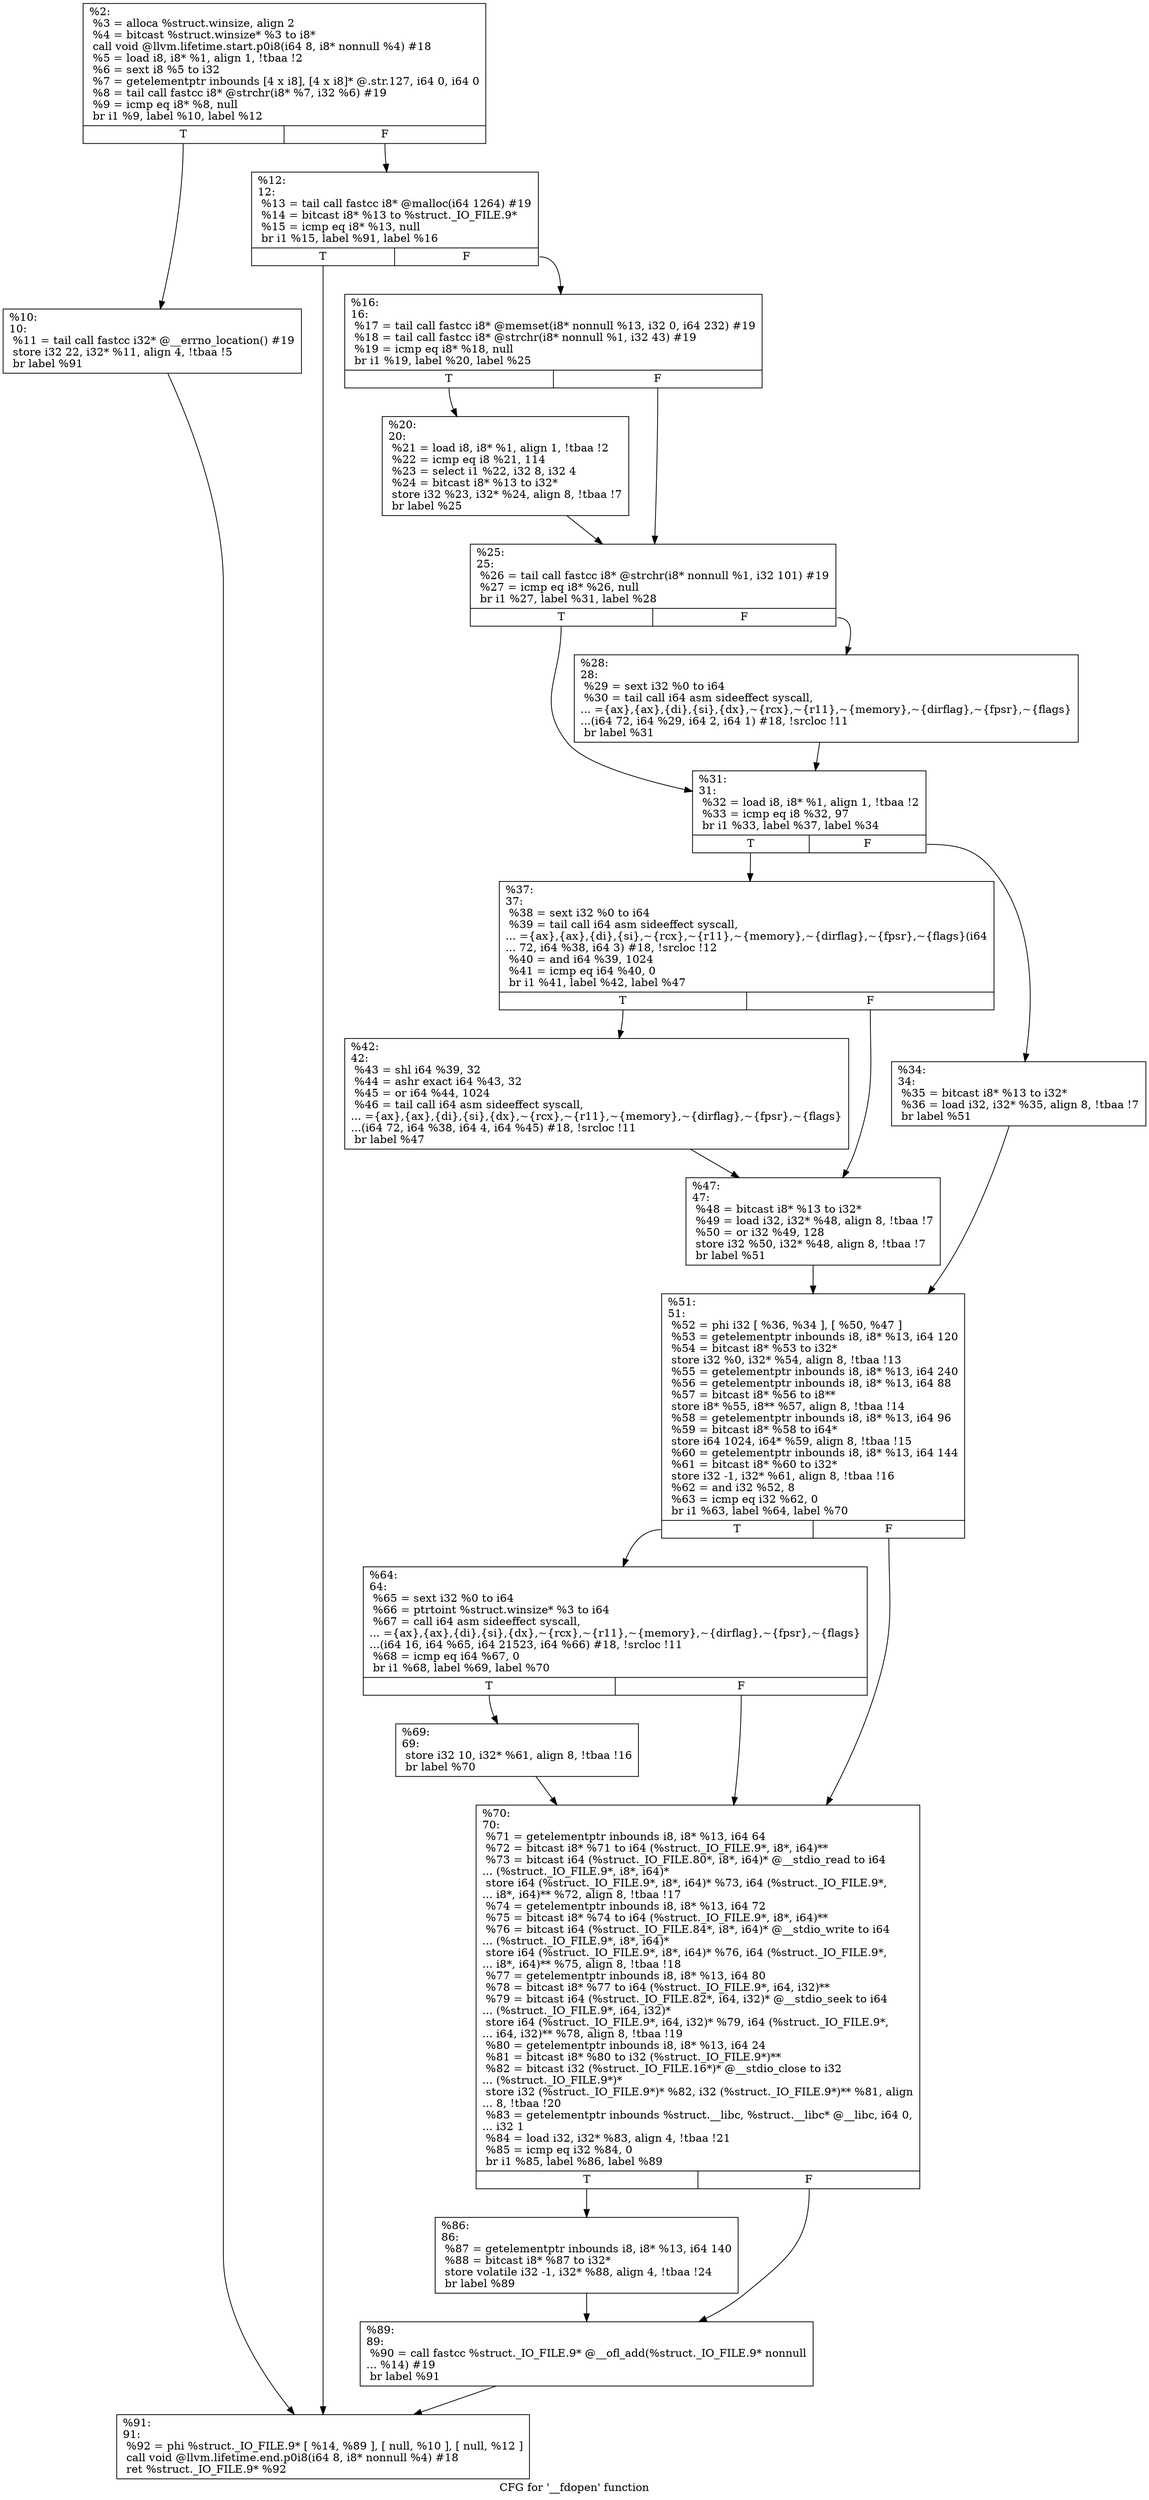 digraph "CFG for '__fdopen' function" {
	label="CFG for '__fdopen' function";

	Node0x2045c60 [shape=record,label="{%2:\l  %3 = alloca %struct.winsize, align 2\l  %4 = bitcast %struct.winsize* %3 to i8*\l  call void @llvm.lifetime.start.p0i8(i64 8, i8* nonnull %4) #18\l  %5 = load i8, i8* %1, align 1, !tbaa !2\l  %6 = sext i8 %5 to i32\l  %7 = getelementptr inbounds [4 x i8], [4 x i8]* @.str.127, i64 0, i64 0\l  %8 = tail call fastcc i8* @strchr(i8* %7, i32 %6) #19\l  %9 = icmp eq i8* %8, null\l  br i1 %9, label %10, label %12\l|{<s0>T|<s1>F}}"];
	Node0x2045c60:s0 -> Node0x2045cb0;
	Node0x2045c60:s1 -> Node0x2045d00;
	Node0x2045cb0 [shape=record,label="{%10:\l10:                                               \l  %11 = tail call fastcc i32* @__errno_location() #19\l  store i32 22, i32* %11, align 4, !tbaa !5\l  br label %91\l}"];
	Node0x2045cb0 -> Node0x2046200;
	Node0x2045d00 [shape=record,label="{%12:\l12:                                               \l  %13 = tail call fastcc i8* @malloc(i64 1264) #19\l  %14 = bitcast i8* %13 to %struct._IO_FILE.9*\l  %15 = icmp eq i8* %13, null\l  br i1 %15, label %91, label %16\l|{<s0>T|<s1>F}}"];
	Node0x2045d00:s0 -> Node0x2046200;
	Node0x2045d00:s1 -> Node0x2045d50;
	Node0x2045d50 [shape=record,label="{%16:\l16:                                               \l  %17 = tail call fastcc i8* @memset(i8* nonnull %13, i32 0, i64 232) #19\l  %18 = tail call fastcc i8* @strchr(i8* nonnull %1, i32 43) #19\l  %19 = icmp eq i8* %18, null\l  br i1 %19, label %20, label %25\l|{<s0>T|<s1>F}}"];
	Node0x2045d50:s0 -> Node0x2045da0;
	Node0x2045d50:s1 -> Node0x2045df0;
	Node0x2045da0 [shape=record,label="{%20:\l20:                                               \l  %21 = load i8, i8* %1, align 1, !tbaa !2\l  %22 = icmp eq i8 %21, 114\l  %23 = select i1 %22, i32 8, i32 4\l  %24 = bitcast i8* %13 to i32*\l  store i32 %23, i32* %24, align 8, !tbaa !7\l  br label %25\l}"];
	Node0x2045da0 -> Node0x2045df0;
	Node0x2045df0 [shape=record,label="{%25:\l25:                                               \l  %26 = tail call fastcc i8* @strchr(i8* nonnull %1, i32 101) #19\l  %27 = icmp eq i8* %26, null\l  br i1 %27, label %31, label %28\l|{<s0>T|<s1>F}}"];
	Node0x2045df0:s0 -> Node0x2045e90;
	Node0x2045df0:s1 -> Node0x2045e40;
	Node0x2045e40 [shape=record,label="{%28:\l28:                                               \l  %29 = sext i32 %0 to i64\l  %30 = tail call i64 asm sideeffect syscall,\l... =\{ax\},\{ax\},\{di\},\{si\},\{dx\},~\{rcx\},~\{r11\},~\{memory\},~\{dirflag\},~\{fpsr\},~\{flags\}\l...(i64 72, i64 %29, i64 2, i64 1) #18, !srcloc !11\l  br label %31\l}"];
	Node0x2045e40 -> Node0x2045e90;
	Node0x2045e90 [shape=record,label="{%31:\l31:                                               \l  %32 = load i8, i8* %1, align 1, !tbaa !2\l  %33 = icmp eq i8 %32, 97\l  br i1 %33, label %37, label %34\l|{<s0>T|<s1>F}}"];
	Node0x2045e90:s0 -> Node0x2045f30;
	Node0x2045e90:s1 -> Node0x2045ee0;
	Node0x2045ee0 [shape=record,label="{%34:\l34:                                               \l  %35 = bitcast i8* %13 to i32*\l  %36 = load i32, i32* %35, align 8, !tbaa !7\l  br label %51\l}"];
	Node0x2045ee0 -> Node0x2046020;
	Node0x2045f30 [shape=record,label="{%37:\l37:                                               \l  %38 = sext i32 %0 to i64\l  %39 = tail call i64 asm sideeffect syscall,\l... =\{ax\},\{ax\},\{di\},\{si\},~\{rcx\},~\{r11\},~\{memory\},~\{dirflag\},~\{fpsr\},~\{flags\}(i64\l... 72, i64 %38, i64 3) #18, !srcloc !12\l  %40 = and i64 %39, 1024\l  %41 = icmp eq i64 %40, 0\l  br i1 %41, label %42, label %47\l|{<s0>T|<s1>F}}"];
	Node0x2045f30:s0 -> Node0x2045f80;
	Node0x2045f30:s1 -> Node0x2045fd0;
	Node0x2045f80 [shape=record,label="{%42:\l42:                                               \l  %43 = shl i64 %39, 32\l  %44 = ashr exact i64 %43, 32\l  %45 = or i64 %44, 1024\l  %46 = tail call i64 asm sideeffect syscall,\l... =\{ax\},\{ax\},\{di\},\{si\},\{dx\},~\{rcx\},~\{r11\},~\{memory\},~\{dirflag\},~\{fpsr\},~\{flags\}\l...(i64 72, i64 %38, i64 4, i64 %45) #18, !srcloc !11\l  br label %47\l}"];
	Node0x2045f80 -> Node0x2045fd0;
	Node0x2045fd0 [shape=record,label="{%47:\l47:                                               \l  %48 = bitcast i8* %13 to i32*\l  %49 = load i32, i32* %48, align 8, !tbaa !7\l  %50 = or i32 %49, 128\l  store i32 %50, i32* %48, align 8, !tbaa !7\l  br label %51\l}"];
	Node0x2045fd0 -> Node0x2046020;
	Node0x2046020 [shape=record,label="{%51:\l51:                                               \l  %52 = phi i32 [ %36, %34 ], [ %50, %47 ]\l  %53 = getelementptr inbounds i8, i8* %13, i64 120\l  %54 = bitcast i8* %53 to i32*\l  store i32 %0, i32* %54, align 8, !tbaa !13\l  %55 = getelementptr inbounds i8, i8* %13, i64 240\l  %56 = getelementptr inbounds i8, i8* %13, i64 88\l  %57 = bitcast i8* %56 to i8**\l  store i8* %55, i8** %57, align 8, !tbaa !14\l  %58 = getelementptr inbounds i8, i8* %13, i64 96\l  %59 = bitcast i8* %58 to i64*\l  store i64 1024, i64* %59, align 8, !tbaa !15\l  %60 = getelementptr inbounds i8, i8* %13, i64 144\l  %61 = bitcast i8* %60 to i32*\l  store i32 -1, i32* %61, align 8, !tbaa !16\l  %62 = and i32 %52, 8\l  %63 = icmp eq i32 %62, 0\l  br i1 %63, label %64, label %70\l|{<s0>T|<s1>F}}"];
	Node0x2046020:s0 -> Node0x2046070;
	Node0x2046020:s1 -> Node0x2046110;
	Node0x2046070 [shape=record,label="{%64:\l64:                                               \l  %65 = sext i32 %0 to i64\l  %66 = ptrtoint %struct.winsize* %3 to i64\l  %67 = call i64 asm sideeffect syscall,\l... =\{ax\},\{ax\},\{di\},\{si\},\{dx\},~\{rcx\},~\{r11\},~\{memory\},~\{dirflag\},~\{fpsr\},~\{flags\}\l...(i64 16, i64 %65, i64 21523, i64 %66) #18, !srcloc !11\l  %68 = icmp eq i64 %67, 0\l  br i1 %68, label %69, label %70\l|{<s0>T|<s1>F}}"];
	Node0x2046070:s0 -> Node0x20460c0;
	Node0x2046070:s1 -> Node0x2046110;
	Node0x20460c0 [shape=record,label="{%69:\l69:                                               \l  store i32 10, i32* %61, align 8, !tbaa !16\l  br label %70\l}"];
	Node0x20460c0 -> Node0x2046110;
	Node0x2046110 [shape=record,label="{%70:\l70:                                               \l  %71 = getelementptr inbounds i8, i8* %13, i64 64\l  %72 = bitcast i8* %71 to i64 (%struct._IO_FILE.9*, i8*, i64)**\l  %73 = bitcast i64 (%struct._IO_FILE.80*, i8*, i64)* @__stdio_read to i64\l... (%struct._IO_FILE.9*, i8*, i64)*\l  store i64 (%struct._IO_FILE.9*, i8*, i64)* %73, i64 (%struct._IO_FILE.9*,\l... i8*, i64)** %72, align 8, !tbaa !17\l  %74 = getelementptr inbounds i8, i8* %13, i64 72\l  %75 = bitcast i8* %74 to i64 (%struct._IO_FILE.9*, i8*, i64)**\l  %76 = bitcast i64 (%struct._IO_FILE.84*, i8*, i64)* @__stdio_write to i64\l... (%struct._IO_FILE.9*, i8*, i64)*\l  store i64 (%struct._IO_FILE.9*, i8*, i64)* %76, i64 (%struct._IO_FILE.9*,\l... i8*, i64)** %75, align 8, !tbaa !18\l  %77 = getelementptr inbounds i8, i8* %13, i64 80\l  %78 = bitcast i8* %77 to i64 (%struct._IO_FILE.9*, i64, i32)**\l  %79 = bitcast i64 (%struct._IO_FILE.82*, i64, i32)* @__stdio_seek to i64\l... (%struct._IO_FILE.9*, i64, i32)*\l  store i64 (%struct._IO_FILE.9*, i64, i32)* %79, i64 (%struct._IO_FILE.9*,\l... i64, i32)** %78, align 8, !tbaa !19\l  %80 = getelementptr inbounds i8, i8* %13, i64 24\l  %81 = bitcast i8* %80 to i32 (%struct._IO_FILE.9*)**\l  %82 = bitcast i32 (%struct._IO_FILE.16*)* @__stdio_close to i32\l... (%struct._IO_FILE.9*)*\l  store i32 (%struct._IO_FILE.9*)* %82, i32 (%struct._IO_FILE.9*)** %81, align\l... 8, !tbaa !20\l  %83 = getelementptr inbounds %struct.__libc, %struct.__libc* @__libc, i64 0,\l... i32 1\l  %84 = load i32, i32* %83, align 4, !tbaa !21\l  %85 = icmp eq i32 %84, 0\l  br i1 %85, label %86, label %89\l|{<s0>T|<s1>F}}"];
	Node0x2046110:s0 -> Node0x2046160;
	Node0x2046110:s1 -> Node0x20461b0;
	Node0x2046160 [shape=record,label="{%86:\l86:                                               \l  %87 = getelementptr inbounds i8, i8* %13, i64 140\l  %88 = bitcast i8* %87 to i32*\l  store volatile i32 -1, i32* %88, align 4, !tbaa !24\l  br label %89\l}"];
	Node0x2046160 -> Node0x20461b0;
	Node0x20461b0 [shape=record,label="{%89:\l89:                                               \l  %90 = call fastcc %struct._IO_FILE.9* @__ofl_add(%struct._IO_FILE.9* nonnull\l... %14) #19\l  br label %91\l}"];
	Node0x20461b0 -> Node0x2046200;
	Node0x2046200 [shape=record,label="{%91:\l91:                                               \l  %92 = phi %struct._IO_FILE.9* [ %14, %89 ], [ null, %10 ], [ null, %12 ]\l  call void @llvm.lifetime.end.p0i8(i64 8, i8* nonnull %4) #18\l  ret %struct._IO_FILE.9* %92\l}"];
}
